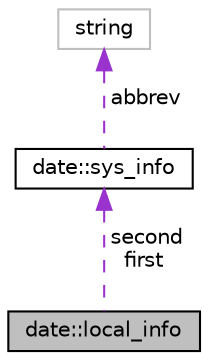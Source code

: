 digraph "date::local_info"
{
 // LATEX_PDF_SIZE
  edge [fontname="Helvetica",fontsize="10",labelfontname="Helvetica",labelfontsize="10"];
  node [fontname="Helvetica",fontsize="10",shape=record];
  Node1 [label="date::local_info",height=0.2,width=0.4,color="black", fillcolor="grey75", style="filled", fontcolor="black",tooltip=" "];
  Node2 -> Node1 [dir="back",color="darkorchid3",fontsize="10",style="dashed",label=" second\nfirst" ,fontname="Helvetica"];
  Node2 [label="date::sys_info",height=0.2,width=0.4,color="black", fillcolor="white", style="filled",URL="$structdate_1_1sys__info.html",tooltip=" "];
  Node3 -> Node2 [dir="back",color="darkorchid3",fontsize="10",style="dashed",label=" abbrev" ,fontname="Helvetica"];
  Node3 [label="string",height=0.2,width=0.4,color="grey75", fillcolor="white", style="filled",tooltip=" "];
}
